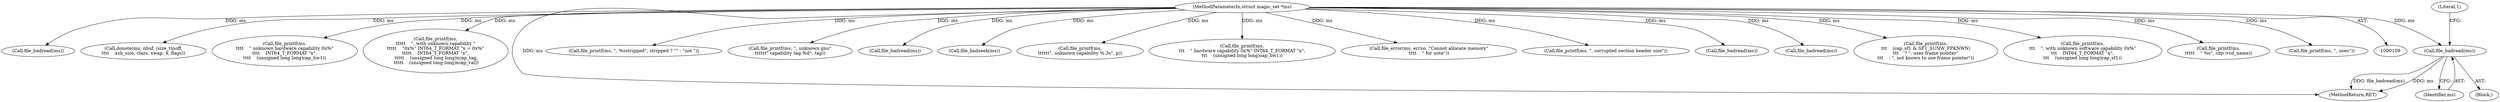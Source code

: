 digraph "0_file_d7cdad007c507e6c79f51f058dd77fab70ceb9f6@API" {
"1000176" [label="(Call,file_badread(ms))"];
"1000110" [label="(MethodParameterIn,struct magic_set *ms)"];
"1000288" [label="(Call,file_badread(ms))"];
"1000309" [label="(Call,donote(ms, nbuf, (size_t)noff,\n\t\t\t\t    xsh_size, clazz, swap, 4, flags))"];
"1000626" [label="(Call,file_printf(ms,\n\t\t\t\t    \" unknown hardware capability 0x%\"\n\t\t\t\t    INT64_T_FORMAT \"x\",\n\t\t\t\t    (unsigned long long)cap_hw1))"];
"1000175" [label="(Block,)"];
"1000511" [label="(Call,file_printf(ms,\n\t\t\t\t\t    \", with unknown capability \"\n\t\t\t\t\t    \"0x%\" INT64_T_FORMAT \"x = 0x%\"\n\t\t\t\t\t    INT64_T_FORMAT \"x\",\n \t\t\t\t\t    (unsigned long long)xcap_tag,\n \t\t\t\t\t    (unsigned long long)xcap_val))"];
"1000695" [label="(MethodReturn,RET)"];
"1000539" [label="(Call,file_printf(ms, \", %sstripped\", stripped ? \"\" : \"not \"))"];
"1000476" [label="(Call,file_printf(ms, \", unknown gnu\"\n\t\t\t\t\t\t\" capability tag %d\", tag))"];
"1000234" [label="(Call,file_badread(ms))"];
"1000356" [label="(Call,file_badseek(ms))"];
"1000434" [label="(Call,file_printf(ms,\n\t\t\t\t\t\t\", unknown capability %.3s\", p))"];
"1000641" [label="(Call,file_printf(ms,\n\t\t\t    \" hardware capability 0x%\" INT64_T_FORMAT \"x\",\n\t\t\t    (unsigned long long)cap_hw1))"];
"1000271" [label="(Call,file_error(ms, errno, \"Cannot allocate memory\"\n\t\t\t\t    \" for note\"))"];
"1000152" [label="(Call,file_printf(ms, \", corrupted section header size\"))"];
"1000390" [label="(Call,file_badread(ms))"];
"1000202" [label="(Call,file_badread(ms))"];
"1000662" [label="(Call,file_printf(ms,\n\t\t\t    (cap_sf1 & SF1_SUNW_FPKNWN)\n\t\t\t    ? \", uses frame pointer\"\n\t\t\t    : \", not known to use frame pointer\"))"];
"1000177" [label="(Identifier,ms)"];
"1000682" [label="(Call,file_printf(ms,\n\t\t\t    \", with unknown software capability 0x%\"\n\t\t\t    INT64_T_FORMAT \"x\",\n\t\t\t    (unsigned long long)cap_sf1))"];
"1000180" [label="(Literal,1)"];
"1000110" [label="(MethodParameterIn,struct magic_set *ms)"];
"1000604" [label="(Call,file_printf(ms,\n\t\t\t\t\t    \" %s\", cdp->cd_name))"];
"1000579" [label="(Call,file_printf(ms, \", uses\"))"];
"1000176" [label="(Call,file_badread(ms))"];
"1000176" -> "1000175"  [label="AST: "];
"1000176" -> "1000177"  [label="CFG: "];
"1000177" -> "1000176"  [label="AST: "];
"1000180" -> "1000176"  [label="CFG: "];
"1000176" -> "1000695"  [label="DDG: file_badread(ms)"];
"1000176" -> "1000695"  [label="DDG: ms"];
"1000110" -> "1000176"  [label="DDG: ms"];
"1000110" -> "1000109"  [label="AST: "];
"1000110" -> "1000695"  [label="DDG: ms"];
"1000110" -> "1000152"  [label="DDG: ms"];
"1000110" -> "1000202"  [label="DDG: ms"];
"1000110" -> "1000234"  [label="DDG: ms"];
"1000110" -> "1000271"  [label="DDG: ms"];
"1000110" -> "1000288"  [label="DDG: ms"];
"1000110" -> "1000309"  [label="DDG: ms"];
"1000110" -> "1000356"  [label="DDG: ms"];
"1000110" -> "1000390"  [label="DDG: ms"];
"1000110" -> "1000434"  [label="DDG: ms"];
"1000110" -> "1000476"  [label="DDG: ms"];
"1000110" -> "1000511"  [label="DDG: ms"];
"1000110" -> "1000539"  [label="DDG: ms"];
"1000110" -> "1000579"  [label="DDG: ms"];
"1000110" -> "1000604"  [label="DDG: ms"];
"1000110" -> "1000626"  [label="DDG: ms"];
"1000110" -> "1000641"  [label="DDG: ms"];
"1000110" -> "1000662"  [label="DDG: ms"];
"1000110" -> "1000682"  [label="DDG: ms"];
}
